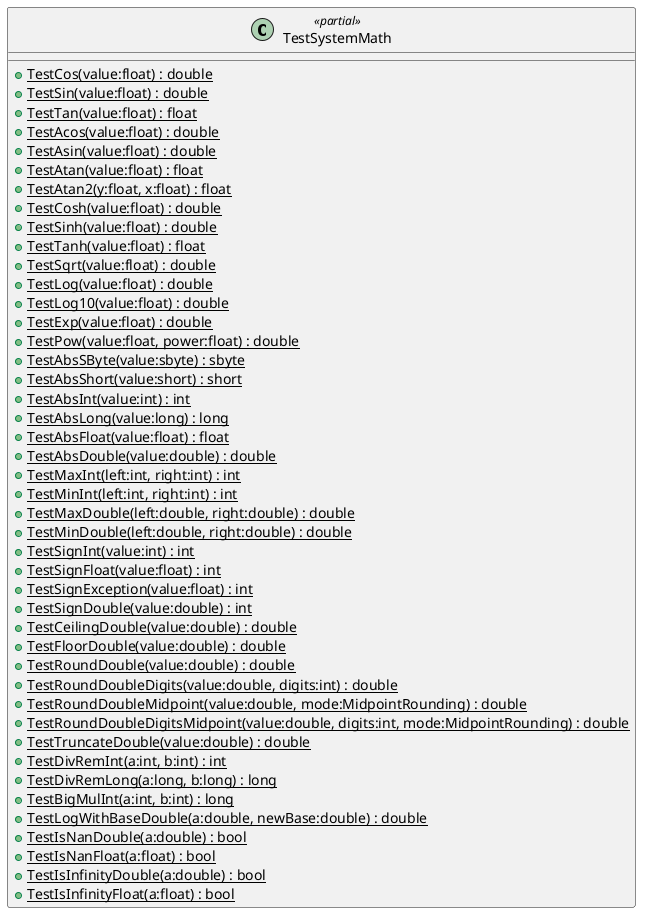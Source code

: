@startuml
class TestSystemMath <<partial>> {
    + {static} TestCos(value:float) : double
    + {static} TestSin(value:float) : double
    + {static} TestTan(value:float) : float
    + {static} TestAcos(value:float) : double
    + {static} TestAsin(value:float) : double
    + {static} TestAtan(value:float) : float
    + {static} TestAtan2(y:float, x:float) : float
    + {static} TestCosh(value:float) : double
    + {static} TestSinh(value:float) : double
    + {static} TestTanh(value:float) : float
    + {static} TestSqrt(value:float) : double
    + {static} TestLog(value:float) : double
    + {static} TestLog10(value:float) : double
    + {static} TestExp(value:float) : double
    + {static} TestPow(value:float, power:float) : double
    + {static} TestAbsSByte(value:sbyte) : sbyte
    + {static} TestAbsShort(value:short) : short
    + {static} TestAbsInt(value:int) : int
    + {static} TestAbsLong(value:long) : long
    + {static} TestAbsFloat(value:float) : float
    + {static} TestAbsDouble(value:double) : double
    + {static} TestMaxInt(left:int, right:int) : int
    + {static} TestMinInt(left:int, right:int) : int
    + {static} TestMaxDouble(left:double, right:double) : double
    + {static} TestMinDouble(left:double, right:double) : double
    + {static} TestSignInt(value:int) : int
    + {static} TestSignFloat(value:float) : int
    + {static} TestSignException(value:float) : int
    + {static} TestSignDouble(value:double) : int
    + {static} TestCeilingDouble(value:double) : double
    + {static} TestFloorDouble(value:double) : double
    + {static} TestRoundDouble(value:double) : double
    + {static} TestRoundDoubleDigits(value:double, digits:int) : double
    + {static} TestRoundDoubleMidpoint(value:double, mode:MidpointRounding) : double
    + {static} TestRoundDoubleDigitsMidpoint(value:double, digits:int, mode:MidpointRounding) : double
    + {static} TestTruncateDouble(value:double) : double
    + {static} TestDivRemInt(a:int, b:int) : int
    + {static} TestDivRemLong(a:long, b:long) : long
    + {static} TestBigMulInt(a:int, b:int) : long
    + {static} TestLogWithBaseDouble(a:double, newBase:double) : double
    + {static} TestIsNanDouble(a:double) : bool
    + {static} TestIsNanFloat(a:float) : bool
    + {static} TestIsInfinityDouble(a:double) : bool
    + {static} TestIsInfinityFloat(a:float) : bool
}
@enduml
